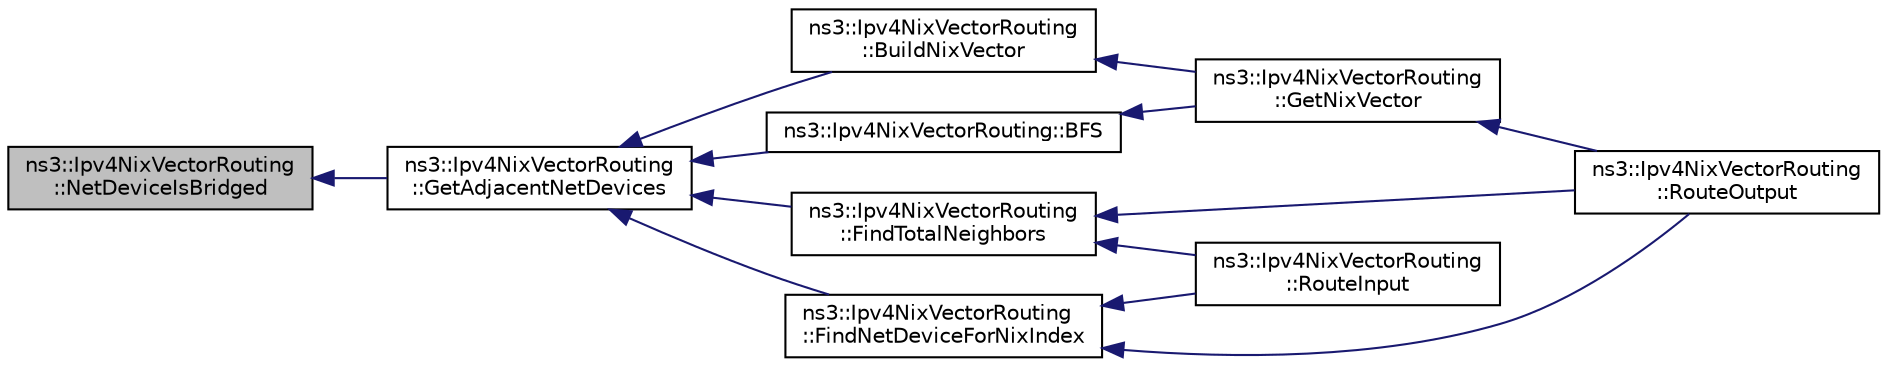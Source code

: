 digraph "ns3::Ipv4NixVectorRouting::NetDeviceIsBridged"
{
  edge [fontname="Helvetica",fontsize="10",labelfontname="Helvetica",labelfontsize="10"];
  node [fontname="Helvetica",fontsize="10",shape=record];
  rankdir="LR";
  Node1 [label="ns3::Ipv4NixVectorRouting\l::NetDeviceIsBridged",height=0.2,width=0.4,color="black", fillcolor="grey75", style="filled", fontcolor="black"];
  Node1 -> Node2 [dir="back",color="midnightblue",fontsize="10",style="solid"];
  Node2 [label="ns3::Ipv4NixVectorRouting\l::GetAdjacentNetDevices",height=0.2,width=0.4,color="black", fillcolor="white", style="filled",URL="$dd/db8/classns3_1_1Ipv4NixVectorRouting.html#a1037f3752d6583eca8cd83c72e0673ea"];
  Node2 -> Node3 [dir="back",color="midnightblue",fontsize="10",style="solid"];
  Node3 [label="ns3::Ipv4NixVectorRouting\l::BuildNixVector",height=0.2,width=0.4,color="black", fillcolor="white", style="filled",URL="$dd/db8/classns3_1_1Ipv4NixVectorRouting.html#ac797bda1b70ad4c4aa7e8d5729a50455"];
  Node3 -> Node4 [dir="back",color="midnightblue",fontsize="10",style="solid"];
  Node4 [label="ns3::Ipv4NixVectorRouting\l::GetNixVector",height=0.2,width=0.4,color="black", fillcolor="white", style="filled",URL="$dd/db8/classns3_1_1Ipv4NixVectorRouting.html#ad1f618c1b1264f0d01644b9a68a0bd20"];
  Node4 -> Node5 [dir="back",color="midnightblue",fontsize="10",style="solid"];
  Node5 [label="ns3::Ipv4NixVectorRouting\l::RouteOutput",height=0.2,width=0.4,color="black", fillcolor="white", style="filled",URL="$dd/db8/classns3_1_1Ipv4NixVectorRouting.html#ac7bbf06105fc46edc431bdc7be58f3e7",tooltip="Query routing cache for an existing route, for an outbound packet. "];
  Node2 -> Node6 [dir="back",color="midnightblue",fontsize="10",style="solid"];
  Node6 [label="ns3::Ipv4NixVectorRouting\l::FindTotalNeighbors",height=0.2,width=0.4,color="black", fillcolor="white", style="filled",URL="$dd/db8/classns3_1_1Ipv4NixVectorRouting.html#ae4d125bd51c2d70084543489f00060b5"];
  Node6 -> Node5 [dir="back",color="midnightblue",fontsize="10",style="solid"];
  Node6 -> Node7 [dir="back",color="midnightblue",fontsize="10",style="solid"];
  Node7 [label="ns3::Ipv4NixVectorRouting\l::RouteInput",height=0.2,width=0.4,color="black", fillcolor="white", style="filled",URL="$dd/db8/classns3_1_1Ipv4NixVectorRouting.html#a35d3d496fc0f96e1fd0106b353404c0c",tooltip="Route an input packet (to be forwarded or locally delivered) "];
  Node2 -> Node8 [dir="back",color="midnightblue",fontsize="10",style="solid"];
  Node8 [label="ns3::Ipv4NixVectorRouting\l::FindNetDeviceForNixIndex",height=0.2,width=0.4,color="black", fillcolor="white", style="filled",URL="$dd/db8/classns3_1_1Ipv4NixVectorRouting.html#abbd212141a650d5260455663d59c24c9"];
  Node8 -> Node5 [dir="back",color="midnightblue",fontsize="10",style="solid"];
  Node8 -> Node7 [dir="back",color="midnightblue",fontsize="10",style="solid"];
  Node2 -> Node9 [dir="back",color="midnightblue",fontsize="10",style="solid"];
  Node9 [label="ns3::Ipv4NixVectorRouting::BFS",height=0.2,width=0.4,color="black", fillcolor="white", style="filled",URL="$dd/db8/classns3_1_1Ipv4NixVectorRouting.html#aba4436060833304f21000470702da6d9"];
  Node9 -> Node4 [dir="back",color="midnightblue",fontsize="10",style="solid"];
}
